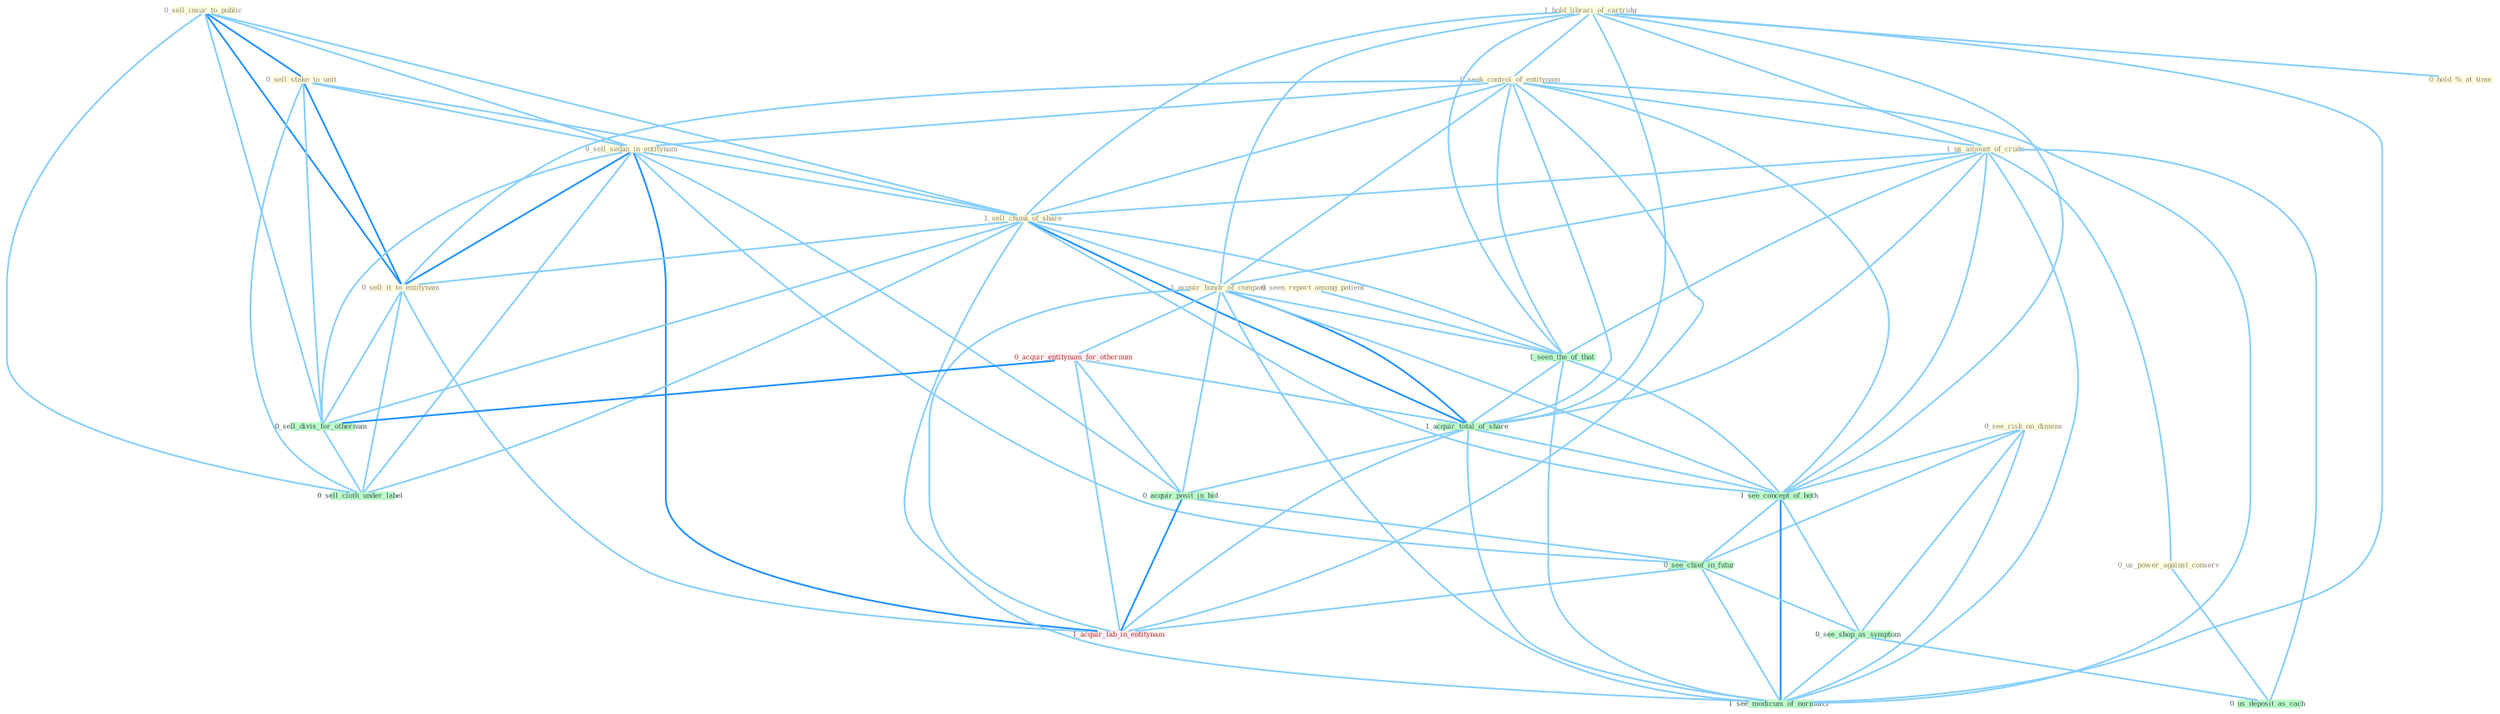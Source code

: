 Graph G{ 
    node
    [shape=polygon,style=filled,width=.5,height=.06,color="#BDFCC9",fixedsize=true,fontsize=4,
    fontcolor="#2f4f4f"];
    {node
    [color="#ffffe0", fontcolor="#8b7d6b"] "0_seen_report_among_patient " "1_hold_librari_of_cartridg " "0_hold_%_at_time " "0_sell_insur_to_public " "0_seek_control_of_entitynam " "0_sell_stake_to_unit " "0_sell_sedan_in_entitynam " "1_us_amount_of_crude " "0_us_power_against_conserv " "1_sell_chunk_of_share " "0_see_risk_on_dimens " "1_acquir_hundr_of_compani " "0_sell_it_to_entitynam "}
{node [color="#fff0f5", fontcolor="#b22222"] "0_acquir_entitynam_for_othernum " "1_acquir_lab_in_entitynam "}
edge [color="#B0E2FF"];

	"0_seen_report_among_patient " -- "1_seen_the_of_that " [w="1", color="#87cefa" ];
	"1_hold_librari_of_cartridg " -- "0_hold_%_at_time " [w="1", color="#87cefa" ];
	"1_hold_librari_of_cartridg " -- "0_seek_control_of_entitynam " [w="1", color="#87cefa" ];
	"1_hold_librari_of_cartridg " -- "1_us_amount_of_crude " [w="1", color="#87cefa" ];
	"1_hold_librari_of_cartridg " -- "1_sell_chunk_of_share " [w="1", color="#87cefa" ];
	"1_hold_librari_of_cartridg " -- "1_acquir_hundr_of_compani " [w="1", color="#87cefa" ];
	"1_hold_librari_of_cartridg " -- "1_seen_the_of_that " [w="1", color="#87cefa" ];
	"1_hold_librari_of_cartridg " -- "1_acquir_total_of_share " [w="1", color="#87cefa" ];
	"1_hold_librari_of_cartridg " -- "1_see_concept_of_both " [w="1", color="#87cefa" ];
	"1_hold_librari_of_cartridg " -- "1_see_modicum_of_normalci " [w="1", color="#87cefa" ];
	"0_sell_insur_to_public " -- "0_sell_stake_to_unit " [w="2", color="#1e90ff" , len=0.8];
	"0_sell_insur_to_public " -- "0_sell_sedan_in_entitynam " [w="1", color="#87cefa" ];
	"0_sell_insur_to_public " -- "1_sell_chunk_of_share " [w="1", color="#87cefa" ];
	"0_sell_insur_to_public " -- "0_sell_it_to_entitynam " [w="2", color="#1e90ff" , len=0.8];
	"0_sell_insur_to_public " -- "0_sell_divis_for_othernum " [w="1", color="#87cefa" ];
	"0_sell_insur_to_public " -- "0_sell_cloth_under_label " [w="1", color="#87cefa" ];
	"0_seek_control_of_entitynam " -- "0_sell_sedan_in_entitynam " [w="1", color="#87cefa" ];
	"0_seek_control_of_entitynam " -- "1_us_amount_of_crude " [w="1", color="#87cefa" ];
	"0_seek_control_of_entitynam " -- "1_sell_chunk_of_share " [w="1", color="#87cefa" ];
	"0_seek_control_of_entitynam " -- "1_acquir_hundr_of_compani " [w="1", color="#87cefa" ];
	"0_seek_control_of_entitynam " -- "0_sell_it_to_entitynam " [w="1", color="#87cefa" ];
	"0_seek_control_of_entitynam " -- "1_seen_the_of_that " [w="1", color="#87cefa" ];
	"0_seek_control_of_entitynam " -- "1_acquir_total_of_share " [w="1", color="#87cefa" ];
	"0_seek_control_of_entitynam " -- "1_see_concept_of_both " [w="1", color="#87cefa" ];
	"0_seek_control_of_entitynam " -- "1_acquir_lab_in_entitynam " [w="1", color="#87cefa" ];
	"0_seek_control_of_entitynam " -- "1_see_modicum_of_normalci " [w="1", color="#87cefa" ];
	"0_sell_stake_to_unit " -- "0_sell_sedan_in_entitynam " [w="1", color="#87cefa" ];
	"0_sell_stake_to_unit " -- "1_sell_chunk_of_share " [w="1", color="#87cefa" ];
	"0_sell_stake_to_unit " -- "0_sell_it_to_entitynam " [w="2", color="#1e90ff" , len=0.8];
	"0_sell_stake_to_unit " -- "0_sell_divis_for_othernum " [w="1", color="#87cefa" ];
	"0_sell_stake_to_unit " -- "0_sell_cloth_under_label " [w="1", color="#87cefa" ];
	"0_sell_sedan_in_entitynam " -- "1_sell_chunk_of_share " [w="1", color="#87cefa" ];
	"0_sell_sedan_in_entitynam " -- "0_sell_it_to_entitynam " [w="2", color="#1e90ff" , len=0.8];
	"0_sell_sedan_in_entitynam " -- "0_sell_divis_for_othernum " [w="1", color="#87cefa" ];
	"0_sell_sedan_in_entitynam " -- "0_sell_cloth_under_label " [w="1", color="#87cefa" ];
	"0_sell_sedan_in_entitynam " -- "0_acquir_posit_in_bid " [w="1", color="#87cefa" ];
	"0_sell_sedan_in_entitynam " -- "0_see_chief_in_futur " [w="1", color="#87cefa" ];
	"0_sell_sedan_in_entitynam " -- "1_acquir_lab_in_entitynam " [w="2", color="#1e90ff" , len=0.8];
	"1_us_amount_of_crude " -- "0_us_power_against_conserv " [w="1", color="#87cefa" ];
	"1_us_amount_of_crude " -- "1_sell_chunk_of_share " [w="1", color="#87cefa" ];
	"1_us_amount_of_crude " -- "1_acquir_hundr_of_compani " [w="1", color="#87cefa" ];
	"1_us_amount_of_crude " -- "1_seen_the_of_that " [w="1", color="#87cefa" ];
	"1_us_amount_of_crude " -- "1_acquir_total_of_share " [w="1", color="#87cefa" ];
	"1_us_amount_of_crude " -- "1_see_concept_of_both " [w="1", color="#87cefa" ];
	"1_us_amount_of_crude " -- "0_us_deposit_as_cach " [w="1", color="#87cefa" ];
	"1_us_amount_of_crude " -- "1_see_modicum_of_normalci " [w="1", color="#87cefa" ];
	"0_us_power_against_conserv " -- "0_us_deposit_as_cach " [w="1", color="#87cefa" ];
	"1_sell_chunk_of_share " -- "1_acquir_hundr_of_compani " [w="1", color="#87cefa" ];
	"1_sell_chunk_of_share " -- "0_sell_it_to_entitynam " [w="1", color="#87cefa" ];
	"1_sell_chunk_of_share " -- "1_seen_the_of_that " [w="1", color="#87cefa" ];
	"1_sell_chunk_of_share " -- "0_sell_divis_for_othernum " [w="1", color="#87cefa" ];
	"1_sell_chunk_of_share " -- "1_acquir_total_of_share " [w="2", color="#1e90ff" , len=0.8];
	"1_sell_chunk_of_share " -- "0_sell_cloth_under_label " [w="1", color="#87cefa" ];
	"1_sell_chunk_of_share " -- "1_see_concept_of_both " [w="1", color="#87cefa" ];
	"1_sell_chunk_of_share " -- "1_see_modicum_of_normalci " [w="1", color="#87cefa" ];
	"0_see_risk_on_dimens " -- "1_see_concept_of_both " [w="1", color="#87cefa" ];
	"0_see_risk_on_dimens " -- "0_see_chief_in_futur " [w="1", color="#87cefa" ];
	"0_see_risk_on_dimens " -- "0_see_shop_as_symptom " [w="1", color="#87cefa" ];
	"0_see_risk_on_dimens " -- "1_see_modicum_of_normalci " [w="1", color="#87cefa" ];
	"1_acquir_hundr_of_compani " -- "0_acquir_entitynam_for_othernum " [w="1", color="#87cefa" ];
	"1_acquir_hundr_of_compani " -- "1_seen_the_of_that " [w="1", color="#87cefa" ];
	"1_acquir_hundr_of_compani " -- "1_acquir_total_of_share " [w="2", color="#1e90ff" , len=0.8];
	"1_acquir_hundr_of_compani " -- "0_acquir_posit_in_bid " [w="1", color="#87cefa" ];
	"1_acquir_hundr_of_compani " -- "1_see_concept_of_both " [w="1", color="#87cefa" ];
	"1_acquir_hundr_of_compani " -- "1_acquir_lab_in_entitynam " [w="1", color="#87cefa" ];
	"1_acquir_hundr_of_compani " -- "1_see_modicum_of_normalci " [w="1", color="#87cefa" ];
	"0_sell_it_to_entitynam " -- "0_sell_divis_for_othernum " [w="1", color="#87cefa" ];
	"0_sell_it_to_entitynam " -- "0_sell_cloth_under_label " [w="1", color="#87cefa" ];
	"0_sell_it_to_entitynam " -- "1_acquir_lab_in_entitynam " [w="1", color="#87cefa" ];
	"0_acquir_entitynam_for_othernum " -- "0_sell_divis_for_othernum " [w="2", color="#1e90ff" , len=0.8];
	"0_acquir_entitynam_for_othernum " -- "1_acquir_total_of_share " [w="1", color="#87cefa" ];
	"0_acquir_entitynam_for_othernum " -- "0_acquir_posit_in_bid " [w="1", color="#87cefa" ];
	"0_acquir_entitynam_for_othernum " -- "1_acquir_lab_in_entitynam " [w="1", color="#87cefa" ];
	"1_seen_the_of_that " -- "1_acquir_total_of_share " [w="1", color="#87cefa" ];
	"1_seen_the_of_that " -- "1_see_concept_of_both " [w="1", color="#87cefa" ];
	"1_seen_the_of_that " -- "1_see_modicum_of_normalci " [w="1", color="#87cefa" ];
	"0_sell_divis_for_othernum " -- "0_sell_cloth_under_label " [w="1", color="#87cefa" ];
	"1_acquir_total_of_share " -- "0_acquir_posit_in_bid " [w="1", color="#87cefa" ];
	"1_acquir_total_of_share " -- "1_see_concept_of_both " [w="1", color="#87cefa" ];
	"1_acquir_total_of_share " -- "1_acquir_lab_in_entitynam " [w="1", color="#87cefa" ];
	"1_acquir_total_of_share " -- "1_see_modicum_of_normalci " [w="1", color="#87cefa" ];
	"0_acquir_posit_in_bid " -- "0_see_chief_in_futur " [w="1", color="#87cefa" ];
	"0_acquir_posit_in_bid " -- "1_acquir_lab_in_entitynam " [w="2", color="#1e90ff" , len=0.8];
	"1_see_concept_of_both " -- "0_see_chief_in_futur " [w="1", color="#87cefa" ];
	"1_see_concept_of_both " -- "0_see_shop_as_symptom " [w="1", color="#87cefa" ];
	"1_see_concept_of_both " -- "1_see_modicum_of_normalci " [w="2", color="#1e90ff" , len=0.8];
	"0_see_chief_in_futur " -- "0_see_shop_as_symptom " [w="1", color="#87cefa" ];
	"0_see_chief_in_futur " -- "1_acquir_lab_in_entitynam " [w="1", color="#87cefa" ];
	"0_see_chief_in_futur " -- "1_see_modicum_of_normalci " [w="1", color="#87cefa" ];
	"0_see_shop_as_symptom " -- "0_us_deposit_as_cach " [w="1", color="#87cefa" ];
	"0_see_shop_as_symptom " -- "1_see_modicum_of_normalci " [w="1", color="#87cefa" ];
}